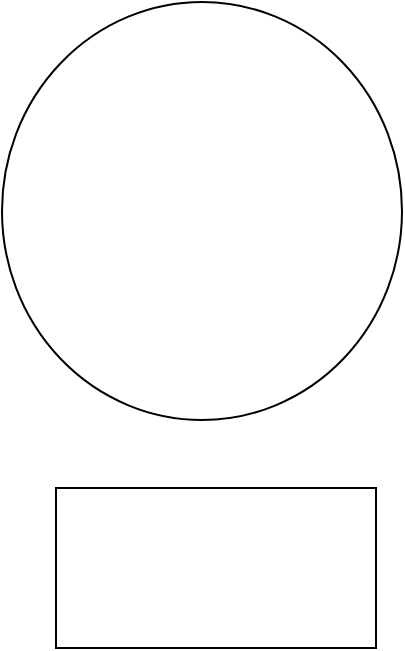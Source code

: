 <mxfile version="21.0.2" type="github">
  <diagram name="第 1 页" id="RVbpS2RVIww2sCraam_8">
    <mxGraphModel dx="643" dy="1179" grid="0" gridSize="10" guides="1" tooltips="1" connect="1" arrows="1" fold="1" page="0" pageScale="1" pageWidth="827" pageHeight="1169" math="0" shadow="0">
      <root>
        <mxCell id="0" />
        <mxCell id="1" parent="0" />
        <mxCell id="53HV_6M2GzXSDBLLH_Rl-1" value="" style="rounded=0;whiteSpace=wrap;html=1;fontSize=16;" vertex="1" parent="1">
          <mxGeometry x="120" y="160" width="160" height="80" as="geometry" />
        </mxCell>
        <mxCell id="53HV_6M2GzXSDBLLH_Rl-2" value="" style="ellipse;whiteSpace=wrap;html=1;fontSize=16;" vertex="1" parent="1">
          <mxGeometry x="93" y="-83" width="200" height="209" as="geometry" />
        </mxCell>
      </root>
    </mxGraphModel>
  </diagram>
</mxfile>
